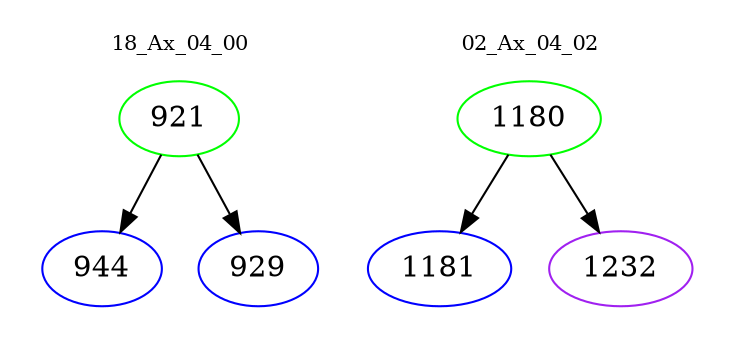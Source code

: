 digraph{
subgraph cluster_0 {
color = white
label = "18_Ax_04_00";
fontsize=10;
T0_921 [label="921", color="green"]
T0_921 -> T0_944 [color="black"]
T0_944 [label="944", color="blue"]
T0_921 -> T0_929 [color="black"]
T0_929 [label="929", color="blue"]
}
subgraph cluster_1 {
color = white
label = "02_Ax_04_02";
fontsize=10;
T1_1180 [label="1180", color="green"]
T1_1180 -> T1_1181 [color="black"]
T1_1181 [label="1181", color="blue"]
T1_1180 -> T1_1232 [color="black"]
T1_1232 [label="1232", color="purple"]
}
}
